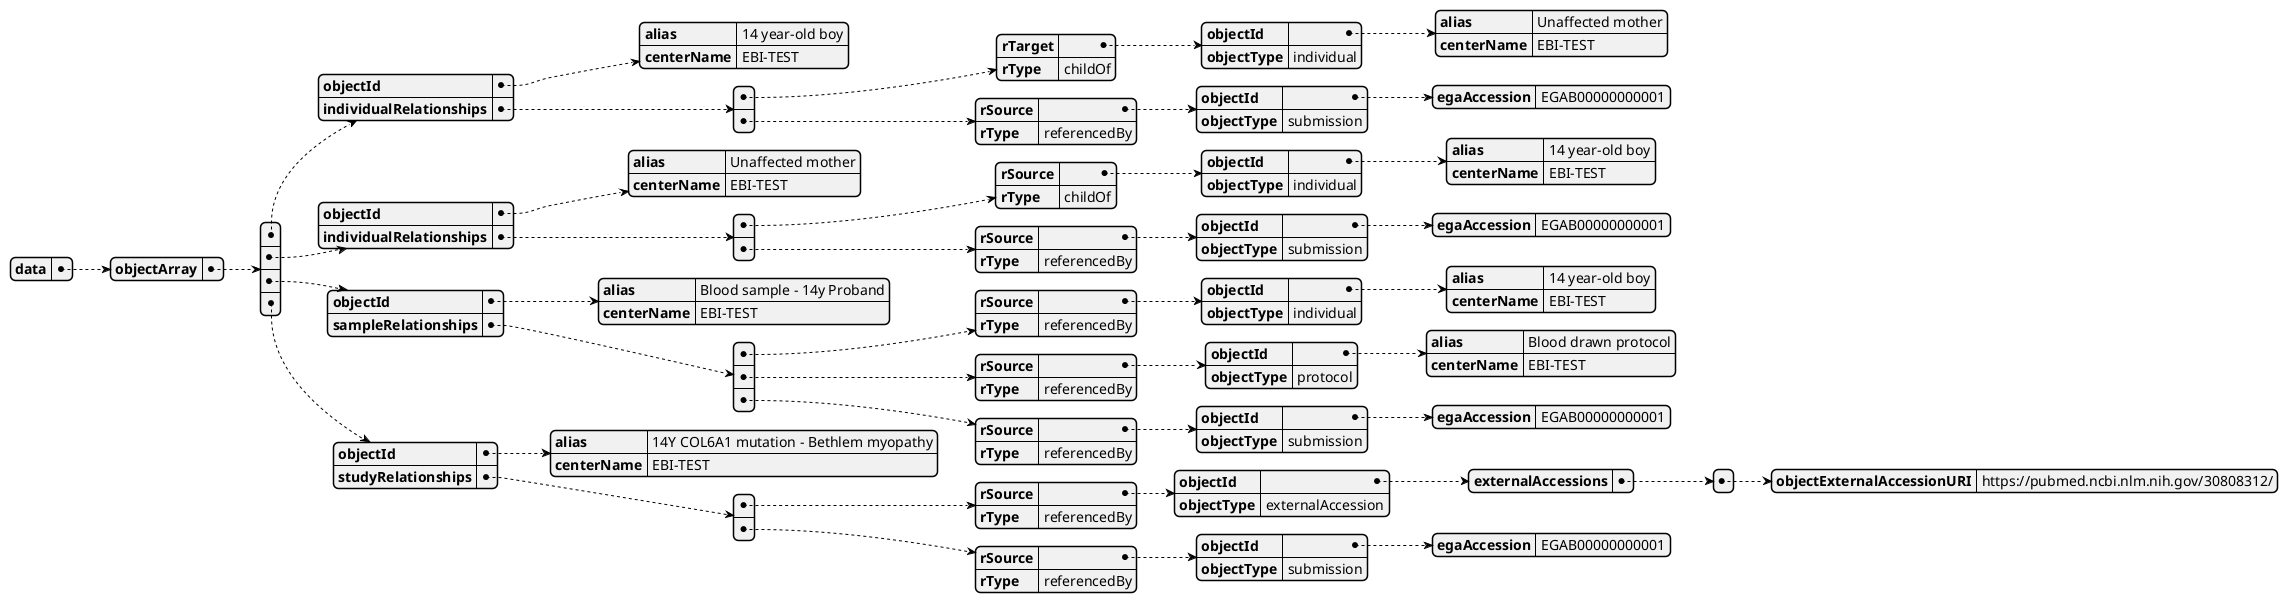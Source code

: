 @startjson

{
    "data": {
        "objectArray": [
            {
                "objectId": {
                    "alias": "14 year-old boy",
                    "centerName": "EBI-TEST"
                },
                "individualRelationships": [
                    {
                        "rTarget": {
                            "objectId": {
                                "alias": "Unaffected mother",
                                "centerName": "EBI-TEST"
                            },
                            "objectType": "individual"
                        },
                        "rType": "childOf"
                    },
                    {
                        "rSource": {
                            "objectId": {
                                "egaAccession": "EGAB00000000001"
                            },
                            "objectType": "submission"
                        },
                        "rType": "referencedBy"
                    }
                ]
            },
            {
                "objectId": {
                    "alias": "Unaffected mother",
                    "centerName": "EBI-TEST"
                },
                "individualRelationships": [
                    {
                        "rSource": {
                            "objectId": {
                                "alias": "14 year-old boy",
                                "centerName": "EBI-TEST"
                            },
                            "objectType": "individual"
                        },
                        "rType": "childOf"
                    },
                    {
                        "rSource": {
                            "objectId": {
                                "egaAccession": "EGAB00000000001"
                            },
                            "objectType": "submission"
                        },
                        "rType": "referencedBy"
                    }
                ]
            },
            {
                "objectId": {
                    "alias": "Blood sample - 14y Proband",
                    "centerName": "EBI-TEST"
                },
                "sampleRelationships": [
                    {
                        "rSource": {
                            "objectId": {
                                "alias": "14 year-old boy",
                                "centerName": "EBI-TEST"
                            },
                            "objectType": "individual"
                        },
                        "rType": "referencedBy"
                    },
                    {
                        "rSource": {
                            "objectId": {
                                "alias": "Blood drawn protocol",
                                "centerName": "EBI-TEST"
                            },
                            "objectType": "protocol"
                        },
                        "rType": "referencedBy"
                    },
                    {
                        "rSource": {
                            "objectId": {
                                "egaAccession": "EGAB00000000001"
                            },
                            "objectType": "submission"
                        },
                        "rType": "referencedBy"
                    }
                ]
            },
            {
                "objectId": {
                    "alias": "14Y COL6A1 mutation - Bethlem myopathy",
                    "centerName": "EBI-TEST"
                },
                "studyRelationships": [
                    {
                        "rSource": {
                            "objectId": {
                                "externalAccessions": [
                                    {
                                        "objectExternalAccessionURI": "https://pubmed.ncbi.nlm.nih.gov/30808312/"
                                    }
                                ]
                            },
                            "objectType": "externalAccession"
                        },
                        "rType": "referencedBy"
                    },
                    {
                        "rSource": {
                            "objectId": {
                                "egaAccession": "EGAB00000000001"
                            },
                            "objectType": "submission"
                        },
                        "rType": "referencedBy"
                    }
                ]
            }
        ]
    }
}
@endjson